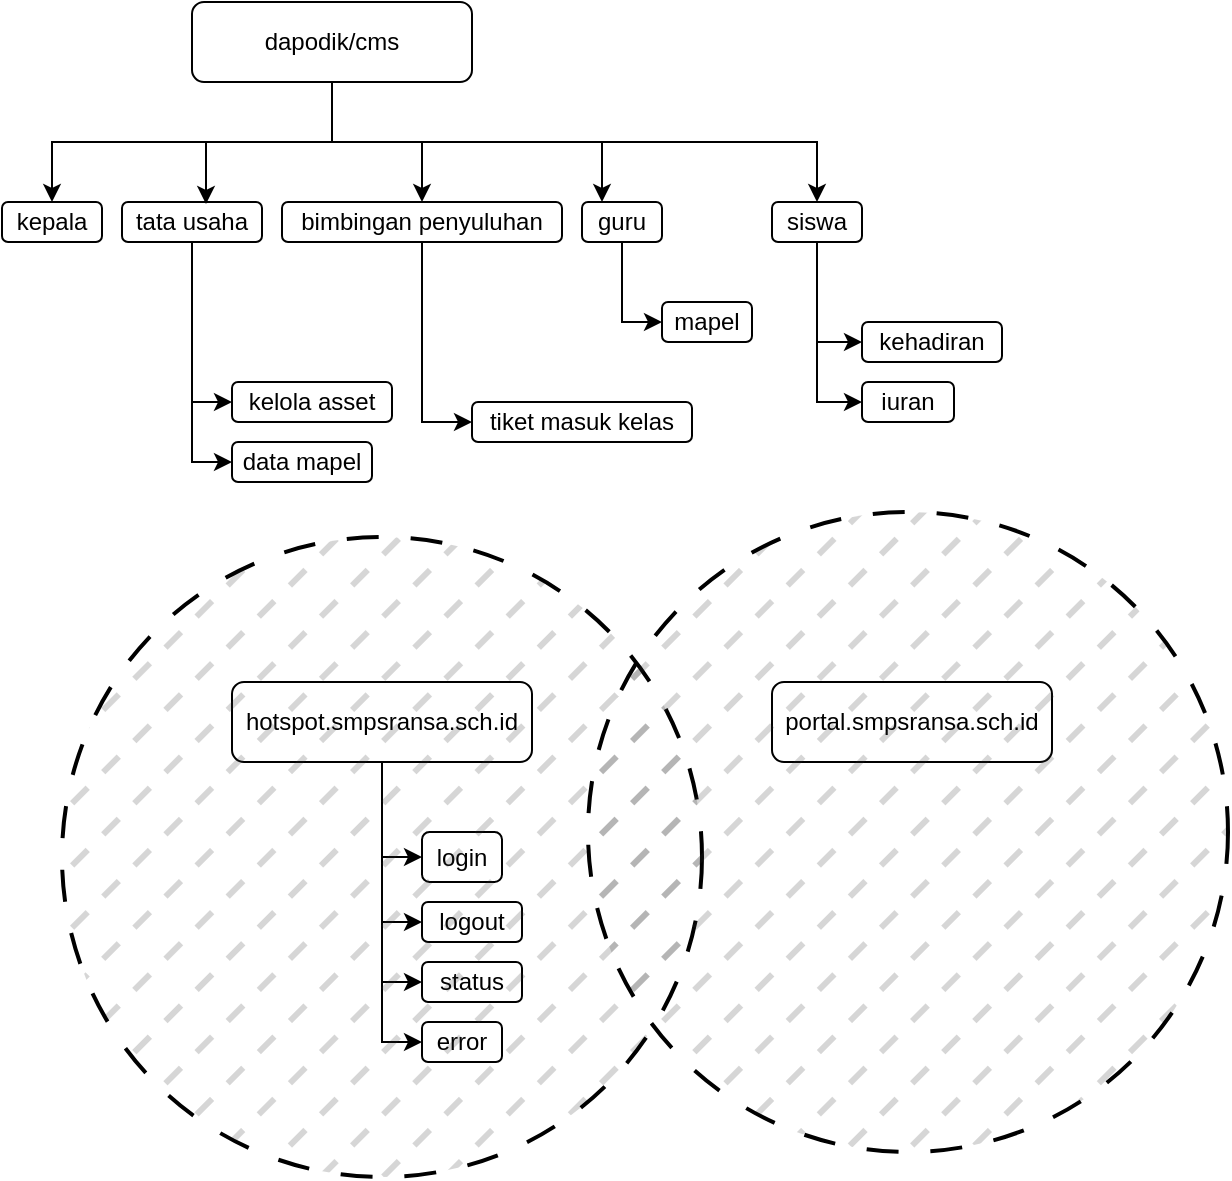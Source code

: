 <mxfile version="22.0.4" type="github">
  <diagram name="Halaman-1" id="TxN-kL1bxHS-qyeHNueX">
    <mxGraphModel dx="928" dy="508" grid="1" gridSize="10" guides="1" tooltips="1" connect="1" arrows="1" fold="1" page="1" pageScale="1" pageWidth="827" pageHeight="1169" math="0" shadow="0">
      <root>
        <mxCell id="0" />
        <mxCell id="1" parent="0" />
        <mxCell id="PeeLNKL8KS9F9H26MRFx-2" value="portal.smpsransa.sch.id" style="rounded=1;whiteSpace=wrap;html=1;" vertex="1" parent="1">
          <mxGeometry x="450" y="510" width="140" height="40" as="geometry" />
        </mxCell>
        <mxCell id="PeeLNKL8KS9F9H26MRFx-53" style="edgeStyle=orthogonalEdgeStyle;rounded=0;orthogonalLoop=1;jettySize=auto;html=1;exitX=0.5;exitY=1;exitDx=0;exitDy=0;entryX=0;entryY=0.5;entryDx=0;entryDy=0;" edge="1" parent="1" source="PeeLNKL8KS9F9H26MRFx-3" target="PeeLNKL8KS9F9H26MRFx-4">
          <mxGeometry relative="1" as="geometry" />
        </mxCell>
        <mxCell id="PeeLNKL8KS9F9H26MRFx-54" style="edgeStyle=orthogonalEdgeStyle;rounded=0;orthogonalLoop=1;jettySize=auto;html=1;exitX=0.5;exitY=1;exitDx=0;exitDy=0;entryX=0;entryY=0.5;entryDx=0;entryDy=0;" edge="1" parent="1" source="PeeLNKL8KS9F9H26MRFx-3" target="PeeLNKL8KS9F9H26MRFx-5">
          <mxGeometry relative="1" as="geometry" />
        </mxCell>
        <mxCell id="PeeLNKL8KS9F9H26MRFx-55" style="edgeStyle=orthogonalEdgeStyle;rounded=0;orthogonalLoop=1;jettySize=auto;html=1;exitX=0.5;exitY=1;exitDx=0;exitDy=0;entryX=0;entryY=0.5;entryDx=0;entryDy=0;" edge="1" parent="1" source="PeeLNKL8KS9F9H26MRFx-3" target="PeeLNKL8KS9F9H26MRFx-6">
          <mxGeometry relative="1" as="geometry" />
        </mxCell>
        <mxCell id="PeeLNKL8KS9F9H26MRFx-56" style="edgeStyle=orthogonalEdgeStyle;rounded=0;orthogonalLoop=1;jettySize=auto;html=1;exitX=0.5;exitY=1;exitDx=0;exitDy=0;entryX=0;entryY=0.5;entryDx=0;entryDy=0;" edge="1" parent="1" source="PeeLNKL8KS9F9H26MRFx-3" target="PeeLNKL8KS9F9H26MRFx-7">
          <mxGeometry relative="1" as="geometry" />
        </mxCell>
        <mxCell id="PeeLNKL8KS9F9H26MRFx-3" value="hotspot.smpsransa.sch.id" style="rounded=1;whiteSpace=wrap;html=1;" vertex="1" parent="1">
          <mxGeometry x="180" y="510" width="150" height="40" as="geometry" />
        </mxCell>
        <mxCell id="PeeLNKL8KS9F9H26MRFx-4" value="login" style="rounded=1;whiteSpace=wrap;html=1;" vertex="1" parent="1">
          <mxGeometry x="275" y="585" width="40" height="25" as="geometry" />
        </mxCell>
        <mxCell id="PeeLNKL8KS9F9H26MRFx-5" value="logout" style="rounded=1;whiteSpace=wrap;html=1;" vertex="1" parent="1">
          <mxGeometry x="275" y="620" width="50" height="20" as="geometry" />
        </mxCell>
        <mxCell id="PeeLNKL8KS9F9H26MRFx-6" value="status" style="rounded=1;whiteSpace=wrap;html=1;" vertex="1" parent="1">
          <mxGeometry x="275" y="650" width="50" height="20" as="geometry" />
        </mxCell>
        <mxCell id="PeeLNKL8KS9F9H26MRFx-7" value="error" style="rounded=1;whiteSpace=wrap;html=1;" vertex="1" parent="1">
          <mxGeometry x="275" y="680" width="40" height="20" as="geometry" />
        </mxCell>
        <mxCell id="PeeLNKL8KS9F9H26MRFx-32" style="edgeStyle=orthogonalEdgeStyle;rounded=0;orthogonalLoop=1;jettySize=auto;html=1;exitX=0.5;exitY=1;exitDx=0;exitDy=0;entryX=0.5;entryY=0;entryDx=0;entryDy=0;" edge="1" parent="1" source="PeeLNKL8KS9F9H26MRFx-8" target="PeeLNKL8KS9F9H26MRFx-10">
          <mxGeometry relative="1" as="geometry" />
        </mxCell>
        <mxCell id="PeeLNKL8KS9F9H26MRFx-36" style="edgeStyle=orthogonalEdgeStyle;rounded=0;orthogonalLoop=1;jettySize=auto;html=1;exitX=0.5;exitY=1;exitDx=0;exitDy=0;" edge="1" parent="1" source="PeeLNKL8KS9F9H26MRFx-8" target="PeeLNKL8KS9F9H26MRFx-12">
          <mxGeometry relative="1" as="geometry" />
        </mxCell>
        <mxCell id="PeeLNKL8KS9F9H26MRFx-37" style="edgeStyle=orthogonalEdgeStyle;rounded=0;orthogonalLoop=1;jettySize=auto;html=1;exitX=0.5;exitY=1;exitDx=0;exitDy=0;entryX=0.25;entryY=0;entryDx=0;entryDy=0;" edge="1" parent="1" source="PeeLNKL8KS9F9H26MRFx-8" target="PeeLNKL8KS9F9H26MRFx-13">
          <mxGeometry relative="1" as="geometry" />
        </mxCell>
        <mxCell id="PeeLNKL8KS9F9H26MRFx-38" style="edgeStyle=orthogonalEdgeStyle;rounded=0;orthogonalLoop=1;jettySize=auto;html=1;exitX=0.5;exitY=1;exitDx=0;exitDy=0;" edge="1" parent="1" source="PeeLNKL8KS9F9H26MRFx-8" target="PeeLNKL8KS9F9H26MRFx-23">
          <mxGeometry relative="1" as="geometry" />
        </mxCell>
        <mxCell id="PeeLNKL8KS9F9H26MRFx-8" value="dapodik/cms" style="rounded=1;whiteSpace=wrap;html=1;" vertex="1" parent="1">
          <mxGeometry x="160" y="170" width="140" height="40" as="geometry" />
        </mxCell>
        <mxCell id="PeeLNKL8KS9F9H26MRFx-15" value="" style="group" vertex="1" connectable="0" parent="1">
          <mxGeometry x="65" y="270" width="330" height="20" as="geometry" />
        </mxCell>
        <mxCell id="PeeLNKL8KS9F9H26MRFx-10" value="kepala" style="rounded=1;whiteSpace=wrap;html=1;" vertex="1" parent="PeeLNKL8KS9F9H26MRFx-15">
          <mxGeometry width="50" height="20" as="geometry" />
        </mxCell>
        <mxCell id="PeeLNKL8KS9F9H26MRFx-11" value="tata usaha" style="rounded=1;whiteSpace=wrap;html=1;" vertex="1" parent="PeeLNKL8KS9F9H26MRFx-15">
          <mxGeometry x="60" width="70" height="20" as="geometry" />
        </mxCell>
        <mxCell id="PeeLNKL8KS9F9H26MRFx-12" value="bimbingan penyuluhan" style="rounded=1;whiteSpace=wrap;html=1;" vertex="1" parent="PeeLNKL8KS9F9H26MRFx-15">
          <mxGeometry x="140" width="140" height="20" as="geometry" />
        </mxCell>
        <mxCell id="PeeLNKL8KS9F9H26MRFx-13" value="guru" style="rounded=1;whiteSpace=wrap;html=1;" vertex="1" parent="PeeLNKL8KS9F9H26MRFx-15">
          <mxGeometry x="290" width="40" height="20" as="geometry" />
        </mxCell>
        <mxCell id="PeeLNKL8KS9F9H26MRFx-17" value="mapel" style="rounded=1;whiteSpace=wrap;html=1;" vertex="1" parent="1">
          <mxGeometry x="395" y="320" width="45" height="20" as="geometry" />
        </mxCell>
        <mxCell id="PeeLNKL8KS9F9H26MRFx-43" style="edgeStyle=orthogonalEdgeStyle;rounded=0;orthogonalLoop=1;jettySize=auto;html=1;exitX=0.5;exitY=1;exitDx=0;exitDy=0;entryX=0;entryY=0.5;entryDx=0;entryDy=0;" edge="1" parent="1" source="PeeLNKL8KS9F9H26MRFx-23" target="PeeLNKL8KS9F9H26MRFx-25">
          <mxGeometry relative="1" as="geometry" />
        </mxCell>
        <mxCell id="PeeLNKL8KS9F9H26MRFx-45" style="edgeStyle=orthogonalEdgeStyle;rounded=0;orthogonalLoop=1;jettySize=auto;html=1;exitX=0.5;exitY=1;exitDx=0;exitDy=0;entryX=0;entryY=0.5;entryDx=0;entryDy=0;" edge="1" parent="1" source="PeeLNKL8KS9F9H26MRFx-23" target="PeeLNKL8KS9F9H26MRFx-24">
          <mxGeometry relative="1" as="geometry" />
        </mxCell>
        <mxCell id="PeeLNKL8KS9F9H26MRFx-23" value="siswa" style="rounded=1;whiteSpace=wrap;html=1;" vertex="1" parent="1">
          <mxGeometry x="450" y="270" width="45" height="20" as="geometry" />
        </mxCell>
        <mxCell id="PeeLNKL8KS9F9H26MRFx-24" value="iuran" style="rounded=1;whiteSpace=wrap;html=1;" vertex="1" parent="1">
          <mxGeometry x="495" y="360" width="46" height="20" as="geometry" />
        </mxCell>
        <mxCell id="PeeLNKL8KS9F9H26MRFx-25" value="kehadiran" style="rounded=1;whiteSpace=wrap;html=1;" vertex="1" parent="1">
          <mxGeometry x="495" y="330" width="70" height="20" as="geometry" />
        </mxCell>
        <mxCell id="PeeLNKL8KS9F9H26MRFx-28" value="kelola asset" style="rounded=1;whiteSpace=wrap;html=1;" vertex="1" parent="1">
          <mxGeometry x="180" y="360" width="80" height="20" as="geometry" />
        </mxCell>
        <mxCell id="PeeLNKL8KS9F9H26MRFx-29" value="data mapel" style="rounded=1;whiteSpace=wrap;html=1;" vertex="1" parent="1">
          <mxGeometry x="180" y="390" width="70" height="20" as="geometry" />
        </mxCell>
        <mxCell id="PeeLNKL8KS9F9H26MRFx-30" value="tiket masuk kelas" style="rounded=1;whiteSpace=wrap;html=1;" vertex="1" parent="1">
          <mxGeometry x="300" y="370" width="110" height="20" as="geometry" />
        </mxCell>
        <mxCell id="PeeLNKL8KS9F9H26MRFx-34" style="edgeStyle=orthogonalEdgeStyle;rounded=0;orthogonalLoop=1;jettySize=auto;html=1;exitX=0.5;exitY=1;exitDx=0;exitDy=0;entryX=0.6;entryY=0.05;entryDx=0;entryDy=0;entryPerimeter=0;" edge="1" parent="1" source="PeeLNKL8KS9F9H26MRFx-8" target="PeeLNKL8KS9F9H26MRFx-11">
          <mxGeometry relative="1" as="geometry" />
        </mxCell>
        <mxCell id="PeeLNKL8KS9F9H26MRFx-46" style="edgeStyle=orthogonalEdgeStyle;rounded=0;orthogonalLoop=1;jettySize=auto;html=1;exitX=0.5;exitY=1;exitDx=0;exitDy=0;entryX=0;entryY=0.5;entryDx=0;entryDy=0;" edge="1" parent="1" source="PeeLNKL8KS9F9H26MRFx-13" target="PeeLNKL8KS9F9H26MRFx-17">
          <mxGeometry relative="1" as="geometry" />
        </mxCell>
        <mxCell id="PeeLNKL8KS9F9H26MRFx-48" style="edgeStyle=orthogonalEdgeStyle;rounded=0;orthogonalLoop=1;jettySize=auto;html=1;exitX=0.5;exitY=1;exitDx=0;exitDy=0;entryX=0;entryY=0.5;entryDx=0;entryDy=0;" edge="1" parent="1" source="PeeLNKL8KS9F9H26MRFx-12" target="PeeLNKL8KS9F9H26MRFx-30">
          <mxGeometry relative="1" as="geometry" />
        </mxCell>
        <mxCell id="PeeLNKL8KS9F9H26MRFx-50" style="edgeStyle=orthogonalEdgeStyle;rounded=0;orthogonalLoop=1;jettySize=auto;html=1;exitX=0.5;exitY=1;exitDx=0;exitDy=0;entryX=0;entryY=0.5;entryDx=0;entryDy=0;" edge="1" parent="1" source="PeeLNKL8KS9F9H26MRFx-11" target="PeeLNKL8KS9F9H26MRFx-28">
          <mxGeometry relative="1" as="geometry" />
        </mxCell>
        <mxCell id="PeeLNKL8KS9F9H26MRFx-51" style="edgeStyle=orthogonalEdgeStyle;rounded=0;orthogonalLoop=1;jettySize=auto;html=1;exitX=0.5;exitY=1;exitDx=0;exitDy=0;entryX=0;entryY=0.5;entryDx=0;entryDy=0;" edge="1" parent="1" source="PeeLNKL8KS9F9H26MRFx-11" target="PeeLNKL8KS9F9H26MRFx-29">
          <mxGeometry relative="1" as="geometry" />
        </mxCell>
        <mxCell id="PeeLNKL8KS9F9H26MRFx-57" value="" style="ellipse;whiteSpace=wrap;html=1;fillStyle=dashed;fillColor=#333333;strokeColor=default;dashed=1;dashPattern=8 8;gradientColor=none;shadow=0;strokeWidth=2;fillOpacity=20;" vertex="1" parent="1">
          <mxGeometry x="95" y="437.5" width="320" height="320" as="geometry" />
        </mxCell>
        <mxCell id="PeeLNKL8KS9F9H26MRFx-58" value="" style="ellipse;whiteSpace=wrap;html=1;fillStyle=dashed;fillColor=#333333;strokeColor=default;dashed=1;dashPattern=8 8;gradientColor=none;shadow=0;strokeWidth=2;fillOpacity=20;" vertex="1" parent="1">
          <mxGeometry x="358" y="425" width="320" height="320" as="geometry" />
        </mxCell>
      </root>
    </mxGraphModel>
  </diagram>
</mxfile>
